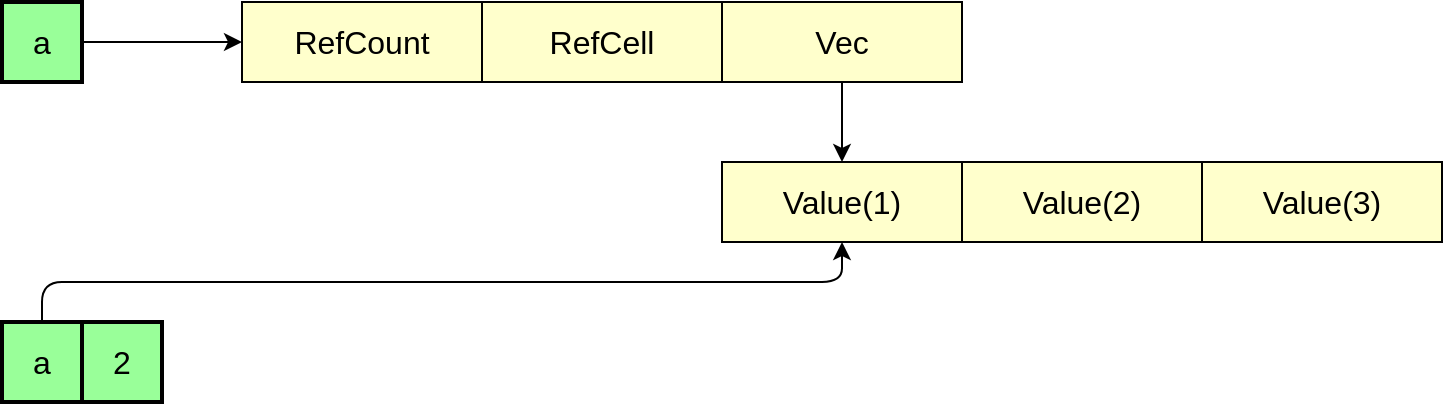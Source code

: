 <mxfile>
    <diagram id="-72W-1_LjuiYcz1S8hm-" name="Page-1">
        <mxGraphModel dx="1053" dy="578" grid="1" gridSize="10" guides="1" tooltips="1" connect="1" arrows="1" fold="1" page="1" pageScale="1" pageWidth="850" pageHeight="1100" math="0" shadow="0">
            <root>
                <mxCell id="0"/>
                <mxCell id="1" parent="0"/>
                <mxCell id="26" style="edgeStyle=orthogonalEdgeStyle;html=1;exitX=1;exitY=0.5;exitDx=0;exitDy=0;entryX=0;entryY=0.5;entryDx=0;entryDy=0;fontSize=16;" parent="1" source="2" target="3" edge="1">
                    <mxGeometry relative="1" as="geometry"/>
                </mxCell>
                <mxCell id="2" value="a" style="rounded=0;whiteSpace=wrap;html=1;fontSize=16;strokeWidth=2;fillColor=#99FF99;" parent="1" vertex="1">
                    <mxGeometry x="40" y="80" width="40" height="40" as="geometry"/>
                </mxCell>
                <mxCell id="3" value="RefCount" style="rounded=0;whiteSpace=wrap;html=1;fontSize=16;fillColor=#FFFFCC;" parent="1" vertex="1">
                    <mxGeometry x="160" y="80" width="120" height="40" as="geometry"/>
                </mxCell>
                <mxCell id="4" value="RefCell" style="rounded=0;whiteSpace=wrap;html=1;fontSize=16;fillColor=#FFFFCC;" parent="1" vertex="1">
                    <mxGeometry x="280" y="80" width="120" height="40" as="geometry"/>
                </mxCell>
                <mxCell id="11" style="edgeStyle=none;html=1;exitX=0.5;exitY=1;exitDx=0;exitDy=0;entryX=0.5;entryY=0;entryDx=0;entryDy=0;fontSize=16;" parent="1" source="5" target="10" edge="1">
                    <mxGeometry relative="1" as="geometry"/>
                </mxCell>
                <mxCell id="5" value="Vec" style="rounded=0;whiteSpace=wrap;html=1;fontSize=16;fillColor=#FFFFCC;" parent="1" vertex="1">
                    <mxGeometry x="400" y="80" width="120" height="40" as="geometry"/>
                </mxCell>
                <mxCell id="28" style="edgeStyle=orthogonalEdgeStyle;html=1;exitX=0.5;exitY=0;exitDx=0;exitDy=0;entryX=0.5;entryY=1;entryDx=0;entryDy=0;fontSize=16;" parent="1" source="27" target="10" edge="1">
                    <mxGeometry relative="1" as="geometry">
                        <mxPoint x="440" y="420" as="targetPoint"/>
                    </mxGeometry>
                </mxCell>
                <mxCell id="27" value="a" style="rounded=0;whiteSpace=wrap;html=1;fontSize=16;strokeWidth=2;fillColor=#99FF99;" parent="1" vertex="1">
                    <mxGeometry x="40" y="240" width="40" height="40" as="geometry"/>
                </mxCell>
                <mxCell id="29" value="" style="group" parent="1" vertex="1" connectable="0">
                    <mxGeometry x="400" y="160" width="360" height="40" as="geometry"/>
                </mxCell>
                <mxCell id="10" value="Value(1)" style="rounded=0;whiteSpace=wrap;html=1;fontSize=16;fillColor=#FFFFCC;" parent="29" vertex="1">
                    <mxGeometry width="120" height="40" as="geometry"/>
                </mxCell>
                <mxCell id="12" value="Value(2)" style="rounded=0;whiteSpace=wrap;html=1;fontSize=16;fillColor=#FFFFCC;" parent="29" vertex="1">
                    <mxGeometry x="120" width="120" height="40" as="geometry"/>
                </mxCell>
                <mxCell id="13" value="Value(3)" style="rounded=0;whiteSpace=wrap;html=1;fontSize=16;fillColor=#FFFFCC;" parent="29" vertex="1">
                    <mxGeometry x="240" width="120" height="40" as="geometry"/>
                </mxCell>
                <mxCell id="30" value="2" style="rounded=0;whiteSpace=wrap;html=1;fontSize=16;strokeWidth=2;fillColor=#99FF99;" vertex="1" parent="1">
                    <mxGeometry x="80" y="240" width="40" height="40" as="geometry"/>
                </mxCell>
            </root>
        </mxGraphModel>
    </diagram>
</mxfile>